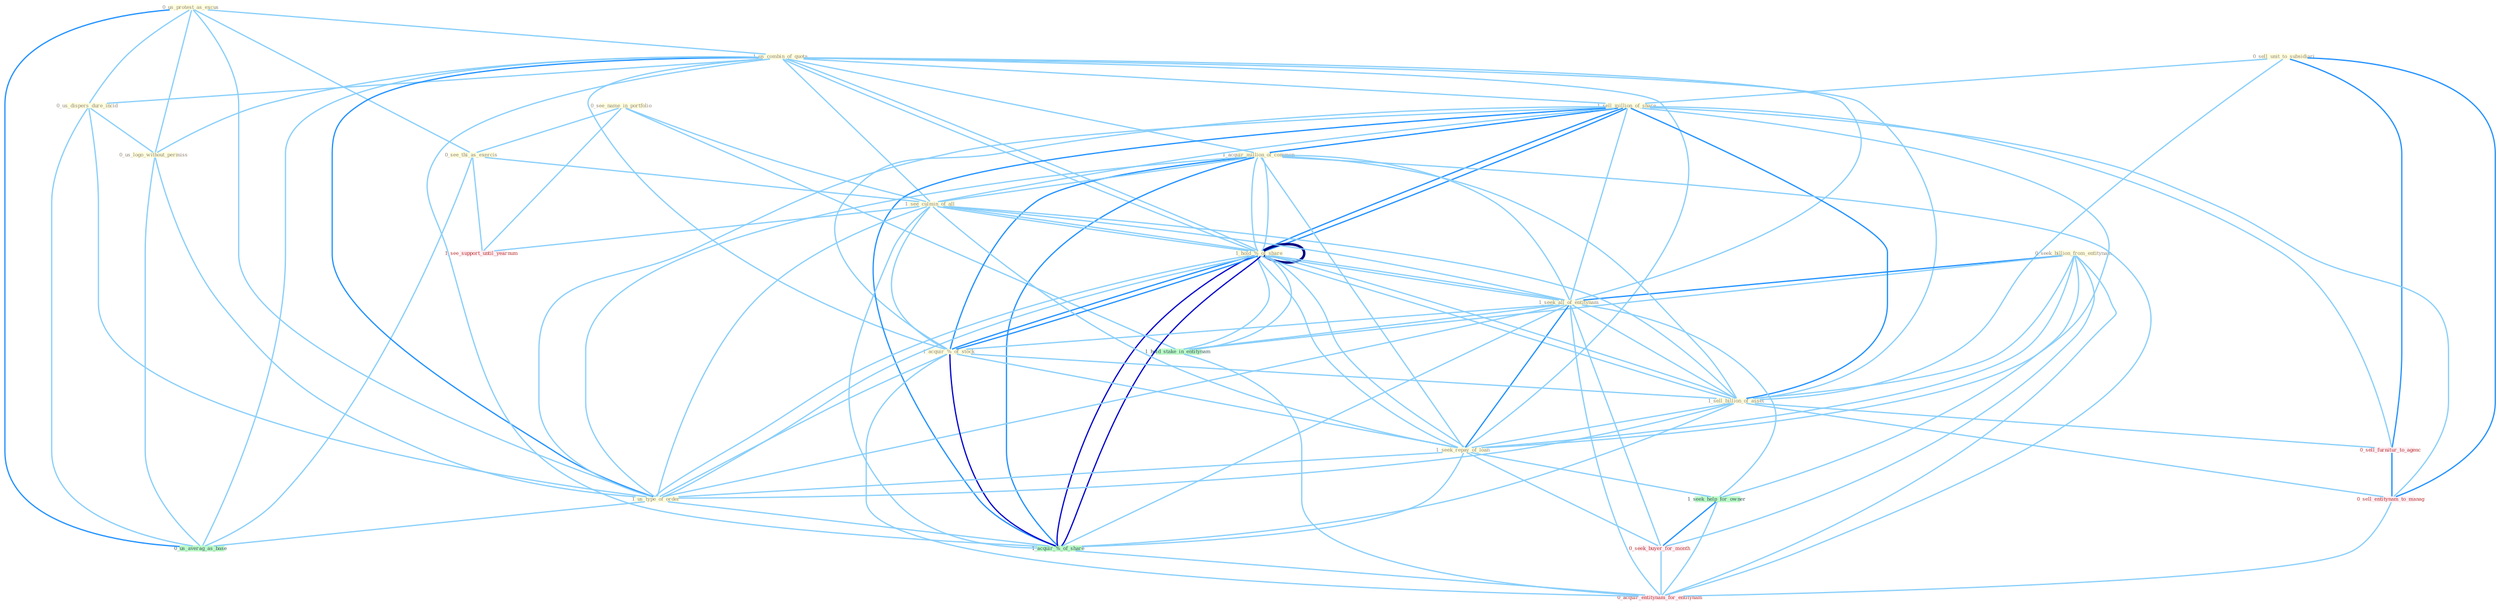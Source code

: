 Graph G{ 
    node
    [shape=polygon,style=filled,width=.5,height=.06,color="#BDFCC9",fixedsize=true,fontsize=4,
    fontcolor="#2f4f4f"];
    {node
    [color="#ffffe0", fontcolor="#8b7d6b"] "0_see_name_in_portfolio " "0_us_protest_as_excus " "0_see_thi_as_exercis " "0_sell_unit_to_subsidiari " "1_us_combin_of_quota " "0_us_dispers_dure_incid " "0_seek_billion_from_entitynam " "1_sell_million_of_share " "1_acquir_million_of_common " "1_hold_%_of_share " "1_seek_all_of_entitynam " "1_acquir_%_of_stock " "1_sell_billion_of_asset " "0_us_logo_without_permiss " "1_see_culmin_of_all " "1_seek_repay_of_loan " "1_us_type_of_order "}
{node [color="#fff0f5", fontcolor="#b22222"] "0_seek_buyer_for_month " "1_see_support_until_yearnum " "0_sell_furnitur_to_agenc " "0_sell_entitynam_to_manag " "0_acquir_entitynam_for_entitynam "}
edge [color="#B0E2FF"];

	"0_see_name_in_portfolio " -- "0_see_thi_as_exercis " [w="1", color="#87cefa" ];
	"0_see_name_in_portfolio " -- "1_see_culmin_of_all " [w="1", color="#87cefa" ];
	"0_see_name_in_portfolio " -- "1_hold_stake_in_entitynam " [w="1", color="#87cefa" ];
	"0_see_name_in_portfolio " -- "1_see_support_until_yearnum " [w="1", color="#87cefa" ];
	"0_us_protest_as_excus " -- "0_see_thi_as_exercis " [w="1", color="#87cefa" ];
	"0_us_protest_as_excus " -- "1_us_combin_of_quota " [w="1", color="#87cefa" ];
	"0_us_protest_as_excus " -- "0_us_dispers_dure_incid " [w="1", color="#87cefa" ];
	"0_us_protest_as_excus " -- "0_us_logo_without_permiss " [w="1", color="#87cefa" ];
	"0_us_protest_as_excus " -- "1_us_type_of_order " [w="1", color="#87cefa" ];
	"0_us_protest_as_excus " -- "0_us_averag_as_base " [w="2", color="#1e90ff" , len=0.8];
	"0_see_thi_as_exercis " -- "1_see_culmin_of_all " [w="1", color="#87cefa" ];
	"0_see_thi_as_exercis " -- "1_see_support_until_yearnum " [w="1", color="#87cefa" ];
	"0_see_thi_as_exercis " -- "0_us_averag_as_base " [w="1", color="#87cefa" ];
	"0_sell_unit_to_subsidiari " -- "1_sell_million_of_share " [w="1", color="#87cefa" ];
	"0_sell_unit_to_subsidiari " -- "1_sell_billion_of_asset " [w="1", color="#87cefa" ];
	"0_sell_unit_to_subsidiari " -- "0_sell_furnitur_to_agenc " [w="2", color="#1e90ff" , len=0.8];
	"0_sell_unit_to_subsidiari " -- "0_sell_entitynam_to_manag " [w="2", color="#1e90ff" , len=0.8];
	"1_us_combin_of_quota " -- "0_us_dispers_dure_incid " [w="1", color="#87cefa" ];
	"1_us_combin_of_quota " -- "1_sell_million_of_share " [w="1", color="#87cefa" ];
	"1_us_combin_of_quota " -- "1_acquir_million_of_common " [w="1", color="#87cefa" ];
	"1_us_combin_of_quota " -- "1_hold_%_of_share " [w="1", color="#87cefa" ];
	"1_us_combin_of_quota " -- "1_seek_all_of_entitynam " [w="1", color="#87cefa" ];
	"1_us_combin_of_quota " -- "1_acquir_%_of_stock " [w="1", color="#87cefa" ];
	"1_us_combin_of_quota " -- "1_sell_billion_of_asset " [w="1", color="#87cefa" ];
	"1_us_combin_of_quota " -- "0_us_logo_without_permiss " [w="1", color="#87cefa" ];
	"1_us_combin_of_quota " -- "1_see_culmin_of_all " [w="1", color="#87cefa" ];
	"1_us_combin_of_quota " -- "1_seek_repay_of_loan " [w="1", color="#87cefa" ];
	"1_us_combin_of_quota " -- "1_us_type_of_order " [w="2", color="#1e90ff" , len=0.8];
	"1_us_combin_of_quota " -- "1_hold_%_of_share " [w="1", color="#87cefa" ];
	"1_us_combin_of_quota " -- "1_acquir_%_of_share " [w="1", color="#87cefa" ];
	"1_us_combin_of_quota " -- "0_us_averag_as_base " [w="1", color="#87cefa" ];
	"0_us_dispers_dure_incid " -- "0_us_logo_without_permiss " [w="1", color="#87cefa" ];
	"0_us_dispers_dure_incid " -- "1_us_type_of_order " [w="1", color="#87cefa" ];
	"0_us_dispers_dure_incid " -- "0_us_averag_as_base " [w="1", color="#87cefa" ];
	"0_seek_billion_from_entitynam " -- "1_seek_all_of_entitynam " [w="2", color="#1e90ff" , len=0.8];
	"0_seek_billion_from_entitynam " -- "1_sell_billion_of_asset " [w="1", color="#87cefa" ];
	"0_seek_billion_from_entitynam " -- "1_seek_repay_of_loan " [w="1", color="#87cefa" ];
	"0_seek_billion_from_entitynam " -- "1_hold_stake_in_entitynam " [w="1", color="#87cefa" ];
	"0_seek_billion_from_entitynam " -- "1_seek_help_for_owner " [w="1", color="#87cefa" ];
	"0_seek_billion_from_entitynam " -- "0_seek_buyer_for_month " [w="1", color="#87cefa" ];
	"0_seek_billion_from_entitynam " -- "0_acquir_entitynam_for_entitynam " [w="1", color="#87cefa" ];
	"1_sell_million_of_share " -- "1_acquir_million_of_common " [w="2", color="#1e90ff" , len=0.8];
	"1_sell_million_of_share " -- "1_hold_%_of_share " [w="2", color="#1e90ff" , len=0.8];
	"1_sell_million_of_share " -- "1_seek_all_of_entitynam " [w="1", color="#87cefa" ];
	"1_sell_million_of_share " -- "1_acquir_%_of_stock " [w="1", color="#87cefa" ];
	"1_sell_million_of_share " -- "1_sell_billion_of_asset " [w="2", color="#1e90ff" , len=0.8];
	"1_sell_million_of_share " -- "1_see_culmin_of_all " [w="1", color="#87cefa" ];
	"1_sell_million_of_share " -- "1_seek_repay_of_loan " [w="1", color="#87cefa" ];
	"1_sell_million_of_share " -- "1_us_type_of_order " [w="1", color="#87cefa" ];
	"1_sell_million_of_share " -- "1_hold_%_of_share " [w="2", color="#1e90ff" , len=0.8];
	"1_sell_million_of_share " -- "1_acquir_%_of_share " [w="2", color="#1e90ff" , len=0.8];
	"1_sell_million_of_share " -- "0_sell_furnitur_to_agenc " [w="1", color="#87cefa" ];
	"1_sell_million_of_share " -- "0_sell_entitynam_to_manag " [w="1", color="#87cefa" ];
	"1_acquir_million_of_common " -- "1_hold_%_of_share " [w="1", color="#87cefa" ];
	"1_acquir_million_of_common " -- "1_seek_all_of_entitynam " [w="1", color="#87cefa" ];
	"1_acquir_million_of_common " -- "1_acquir_%_of_stock " [w="2", color="#1e90ff" , len=0.8];
	"1_acquir_million_of_common " -- "1_sell_billion_of_asset " [w="1", color="#87cefa" ];
	"1_acquir_million_of_common " -- "1_see_culmin_of_all " [w="1", color="#87cefa" ];
	"1_acquir_million_of_common " -- "1_seek_repay_of_loan " [w="1", color="#87cefa" ];
	"1_acquir_million_of_common " -- "1_us_type_of_order " [w="1", color="#87cefa" ];
	"1_acquir_million_of_common " -- "1_hold_%_of_share " [w="1", color="#87cefa" ];
	"1_acquir_million_of_common " -- "1_acquir_%_of_share " [w="2", color="#1e90ff" , len=0.8];
	"1_acquir_million_of_common " -- "0_acquir_entitynam_for_entitynam " [w="1", color="#87cefa" ];
	"1_hold_%_of_share " -- "1_seek_all_of_entitynam " [w="1", color="#87cefa" ];
	"1_hold_%_of_share " -- "1_acquir_%_of_stock " [w="2", color="#1e90ff" , len=0.8];
	"1_hold_%_of_share " -- "1_sell_billion_of_asset " [w="1", color="#87cefa" ];
	"1_hold_%_of_share " -- "1_see_culmin_of_all " [w="1", color="#87cefa" ];
	"1_hold_%_of_share " -- "1_seek_repay_of_loan " [w="1", color="#87cefa" ];
	"1_hold_%_of_share " -- "1_us_type_of_order " [w="1", color="#87cefa" ];
	"1_hold_%_of_share " -- "1_hold_%_of_share " [w="4", style=bold, color="#000080", len=0.4];
	"1_hold_%_of_share " -- "1_hold_stake_in_entitynam " [w="1", color="#87cefa" ];
	"1_hold_%_of_share " -- "1_acquir_%_of_share " [w="3", color="#0000cd" , len=0.6];
	"1_seek_all_of_entitynam " -- "1_acquir_%_of_stock " [w="1", color="#87cefa" ];
	"1_seek_all_of_entitynam " -- "1_sell_billion_of_asset " [w="1", color="#87cefa" ];
	"1_seek_all_of_entitynam " -- "1_see_culmin_of_all " [w="1", color="#87cefa" ];
	"1_seek_all_of_entitynam " -- "1_seek_repay_of_loan " [w="2", color="#1e90ff" , len=0.8];
	"1_seek_all_of_entitynam " -- "1_us_type_of_order " [w="1", color="#87cefa" ];
	"1_seek_all_of_entitynam " -- "1_hold_%_of_share " [w="1", color="#87cefa" ];
	"1_seek_all_of_entitynam " -- "1_hold_stake_in_entitynam " [w="1", color="#87cefa" ];
	"1_seek_all_of_entitynam " -- "1_seek_help_for_owner " [w="1", color="#87cefa" ];
	"1_seek_all_of_entitynam " -- "0_seek_buyer_for_month " [w="1", color="#87cefa" ];
	"1_seek_all_of_entitynam " -- "1_acquir_%_of_share " [w="1", color="#87cefa" ];
	"1_seek_all_of_entitynam " -- "0_acquir_entitynam_for_entitynam " [w="1", color="#87cefa" ];
	"1_acquir_%_of_stock " -- "1_sell_billion_of_asset " [w="1", color="#87cefa" ];
	"1_acquir_%_of_stock " -- "1_see_culmin_of_all " [w="1", color="#87cefa" ];
	"1_acquir_%_of_stock " -- "1_seek_repay_of_loan " [w="1", color="#87cefa" ];
	"1_acquir_%_of_stock " -- "1_us_type_of_order " [w="1", color="#87cefa" ];
	"1_acquir_%_of_stock " -- "1_hold_%_of_share " [w="2", color="#1e90ff" , len=0.8];
	"1_acquir_%_of_stock " -- "1_acquir_%_of_share " [w="3", color="#0000cd" , len=0.6];
	"1_acquir_%_of_stock " -- "0_acquir_entitynam_for_entitynam " [w="1", color="#87cefa" ];
	"1_sell_billion_of_asset " -- "1_see_culmin_of_all " [w="1", color="#87cefa" ];
	"1_sell_billion_of_asset " -- "1_seek_repay_of_loan " [w="1", color="#87cefa" ];
	"1_sell_billion_of_asset " -- "1_us_type_of_order " [w="1", color="#87cefa" ];
	"1_sell_billion_of_asset " -- "1_hold_%_of_share " [w="1", color="#87cefa" ];
	"1_sell_billion_of_asset " -- "1_acquir_%_of_share " [w="1", color="#87cefa" ];
	"1_sell_billion_of_asset " -- "0_sell_furnitur_to_agenc " [w="1", color="#87cefa" ];
	"1_sell_billion_of_asset " -- "0_sell_entitynam_to_manag " [w="1", color="#87cefa" ];
	"0_us_logo_without_permiss " -- "1_us_type_of_order " [w="1", color="#87cefa" ];
	"0_us_logo_without_permiss " -- "0_us_averag_as_base " [w="1", color="#87cefa" ];
	"1_see_culmin_of_all " -- "1_seek_repay_of_loan " [w="1", color="#87cefa" ];
	"1_see_culmin_of_all " -- "1_us_type_of_order " [w="1", color="#87cefa" ];
	"1_see_culmin_of_all " -- "1_hold_%_of_share " [w="1", color="#87cefa" ];
	"1_see_culmin_of_all " -- "1_acquir_%_of_share " [w="1", color="#87cefa" ];
	"1_see_culmin_of_all " -- "1_see_support_until_yearnum " [w="1", color="#87cefa" ];
	"1_seek_repay_of_loan " -- "1_us_type_of_order " [w="1", color="#87cefa" ];
	"1_seek_repay_of_loan " -- "1_hold_%_of_share " [w="1", color="#87cefa" ];
	"1_seek_repay_of_loan " -- "1_seek_help_for_owner " [w="1", color="#87cefa" ];
	"1_seek_repay_of_loan " -- "0_seek_buyer_for_month " [w="1", color="#87cefa" ];
	"1_seek_repay_of_loan " -- "1_acquir_%_of_share " [w="1", color="#87cefa" ];
	"1_us_type_of_order " -- "1_hold_%_of_share " [w="1", color="#87cefa" ];
	"1_us_type_of_order " -- "1_acquir_%_of_share " [w="1", color="#87cefa" ];
	"1_us_type_of_order " -- "0_us_averag_as_base " [w="1", color="#87cefa" ];
	"1_hold_%_of_share " -- "1_hold_stake_in_entitynam " [w="1", color="#87cefa" ];
	"1_hold_%_of_share " -- "1_acquir_%_of_share " [w="3", color="#0000cd" , len=0.6];
	"1_hold_stake_in_entitynam " -- "0_acquir_entitynam_for_entitynam " [w="1", color="#87cefa" ];
	"1_seek_help_for_owner " -- "0_seek_buyer_for_month " [w="2", color="#1e90ff" , len=0.8];
	"1_seek_help_for_owner " -- "0_acquir_entitynam_for_entitynam " [w="1", color="#87cefa" ];
	"0_seek_buyer_for_month " -- "0_acquir_entitynam_for_entitynam " [w="1", color="#87cefa" ];
	"1_acquir_%_of_share " -- "0_acquir_entitynam_for_entitynam " [w="1", color="#87cefa" ];
	"0_sell_furnitur_to_agenc " -- "0_sell_entitynam_to_manag " [w="2", color="#1e90ff" , len=0.8];
	"0_sell_entitynam_to_manag " -- "0_acquir_entitynam_for_entitynam " [w="1", color="#87cefa" ];
}